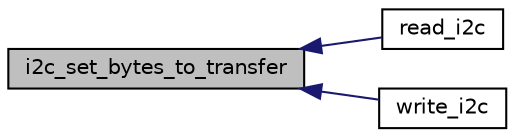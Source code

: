 digraph "i2c_set_bytes_to_transfer"
{
  edge [fontname="Helvetica",fontsize="10",labelfontname="Helvetica",labelfontsize="10"];
  node [fontname="Helvetica",fontsize="10",shape=record];
  rankdir="LR";
  Node1 [label="i2c_set_bytes_to_transfer",height=0.2,width=0.4,color="black", fillcolor="grey75", style="filled", fontcolor="black"];
  Node1 -> Node2 [dir="back",color="midnightblue",fontsize="10",style="solid",fontname="Helvetica"];
  Node2 [label="read_i2c",height=0.2,width=0.4,color="black", fillcolor="white", style="filled",URL="$group__i2c__file.html#gabd519f2c336ccb28340f331258208bde"];
  Node1 -> Node3 [dir="back",color="midnightblue",fontsize="10",style="solid",fontname="Helvetica"];
  Node3 [label="write_i2c",height=0.2,width=0.4,color="black", fillcolor="white", style="filled",URL="$group__i2c__file.html#ga64b868336511980e666d8763953b5c9e"];
}
